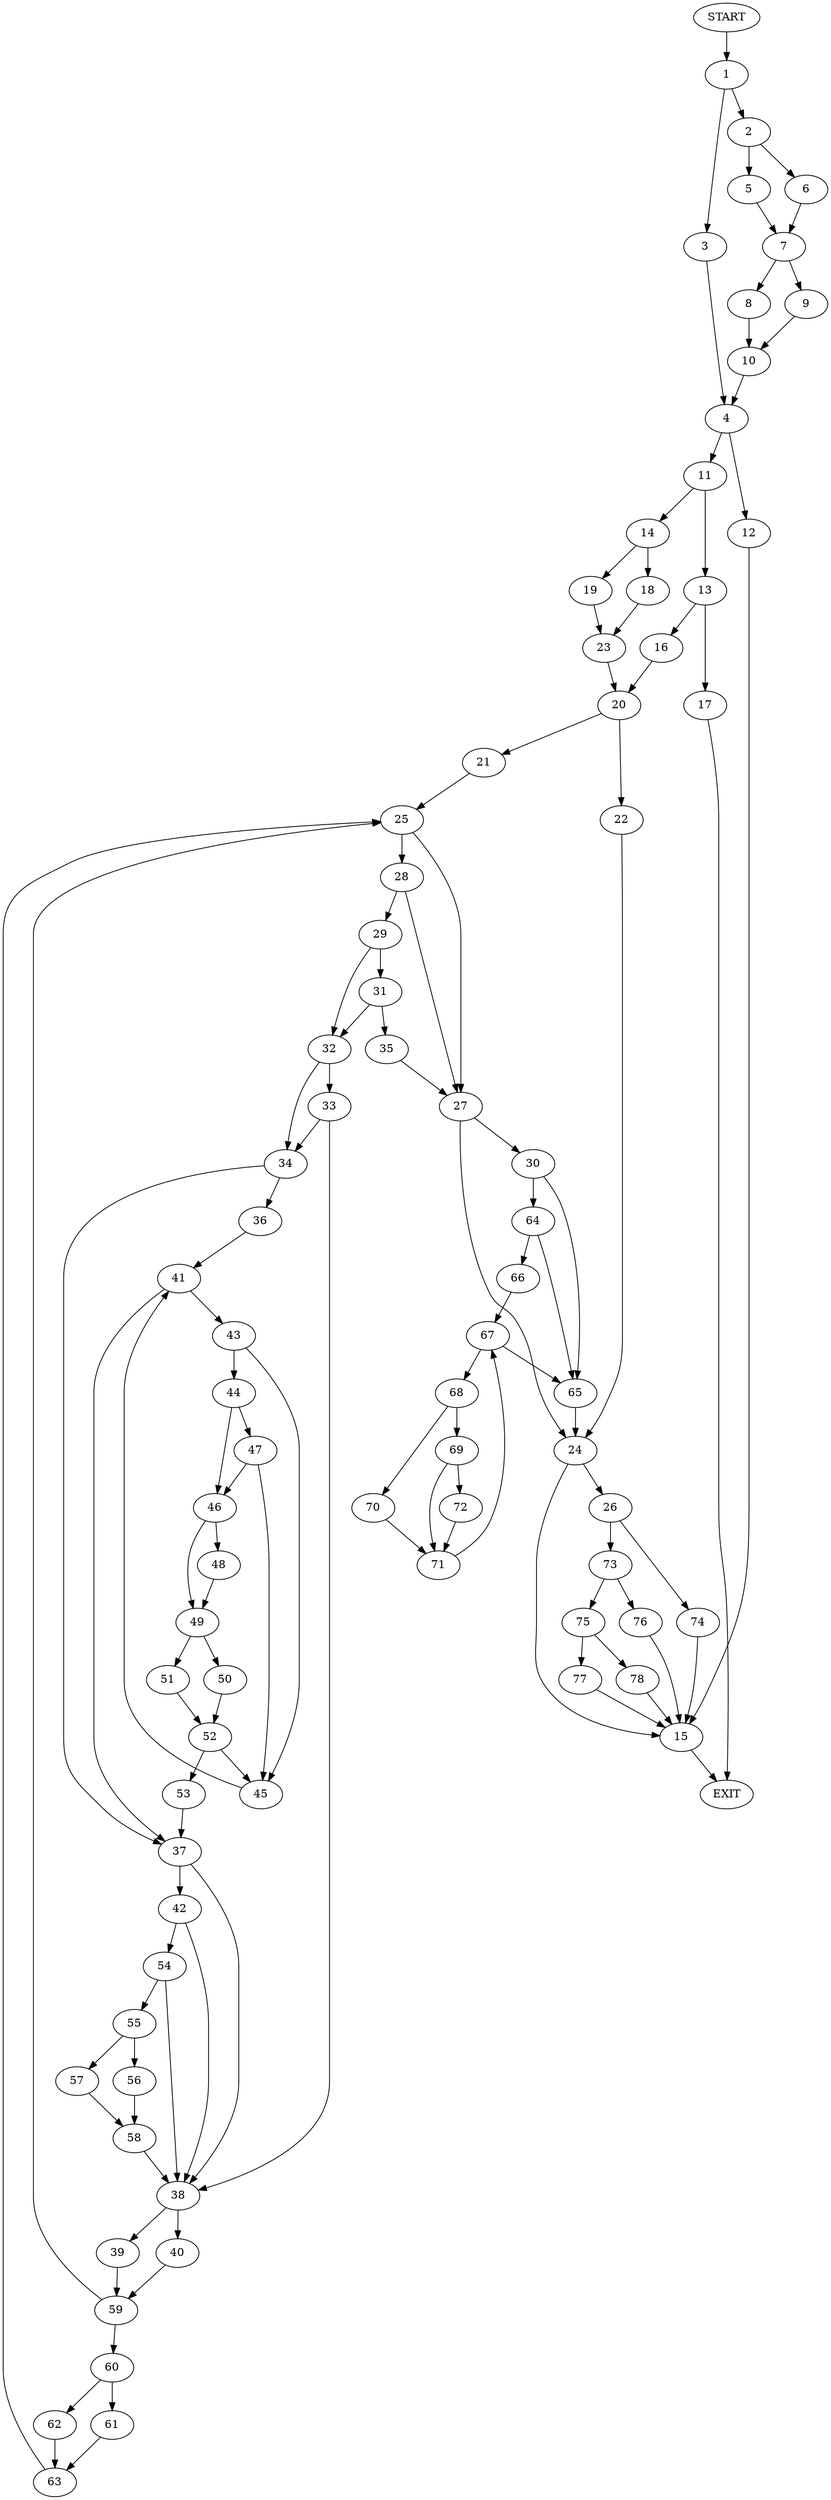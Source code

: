 digraph {
0 [label="START"]
79 [label="EXIT"]
0 -> 1
1 -> 2
1 -> 3
3 -> 4
2 -> 5
2 -> 6
5 -> 7
6 -> 7
7 -> 8
7 -> 9
8 -> 10
9 -> 10
10 -> 4
4 -> 11
4 -> 12
11 -> 13
11 -> 14
12 -> 15
15 -> 79
13 -> 16
13 -> 17
14 -> 18
14 -> 19
16 -> 20
17 -> 79
20 -> 21
20 -> 22
18 -> 23
19 -> 23
23 -> 20
22 -> 24
21 -> 25
24 -> 26
24 -> 15
25 -> 27
25 -> 28
28 -> 27
28 -> 29
27 -> 24
27 -> 30
29 -> 31
29 -> 32
32 -> 33
32 -> 34
31 -> 35
31 -> 32
35 -> 27
34 -> 36
34 -> 37
33 -> 34
33 -> 38
38 -> 39
38 -> 40
36 -> 41
37 -> 42
37 -> 38
41 -> 43
41 -> 37
43 -> 44
43 -> 45
45 -> 41
44 -> 46
44 -> 47
47 -> 45
47 -> 46
46 -> 48
46 -> 49
49 -> 50
49 -> 51
48 -> 49
50 -> 52
51 -> 52
52 -> 53
52 -> 45
53 -> 37
42 -> 38
42 -> 54
54 -> 55
54 -> 38
55 -> 56
55 -> 57
57 -> 58
56 -> 58
58 -> 38
40 -> 59
39 -> 59
59 -> 25
59 -> 60
60 -> 61
60 -> 62
62 -> 63
61 -> 63
63 -> 25
30 -> 64
30 -> 65
64 -> 65
64 -> 66
65 -> 24
66 -> 67
67 -> 65
67 -> 68
68 -> 69
68 -> 70
70 -> 71
69 -> 71
69 -> 72
71 -> 67
72 -> 71
26 -> 73
26 -> 74
73 -> 75
73 -> 76
74 -> 15
75 -> 77
75 -> 78
76 -> 15
77 -> 15
78 -> 15
}
